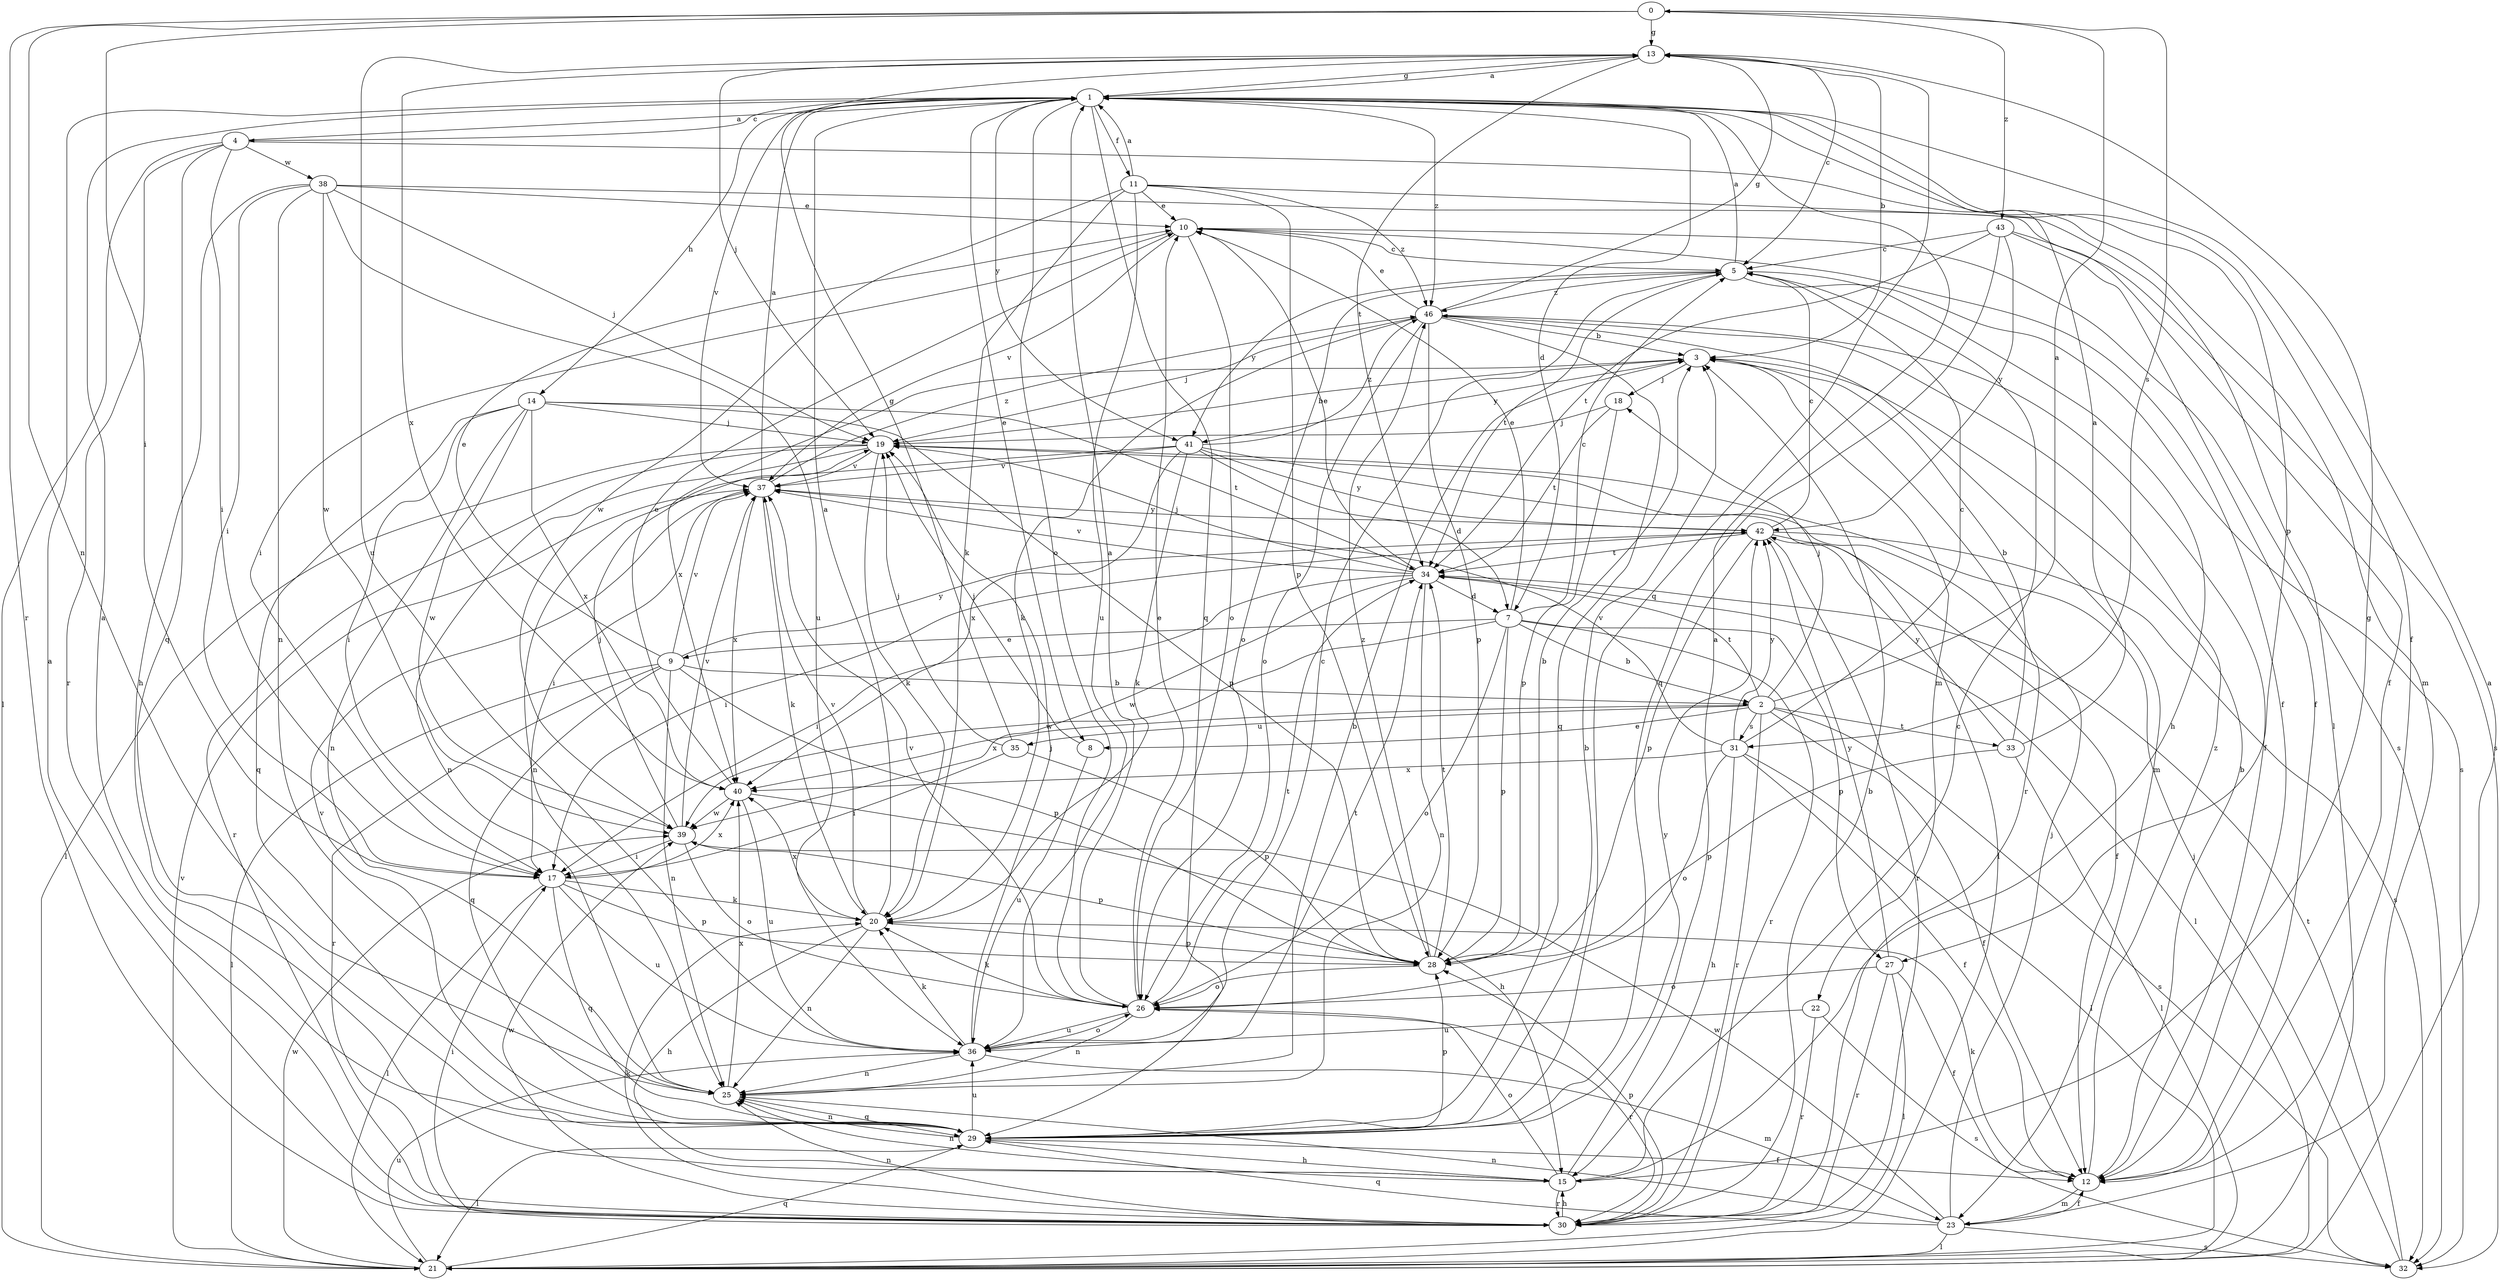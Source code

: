 strict digraph  {
0;
1;
2;
3;
4;
5;
7;
8;
9;
10;
11;
12;
13;
14;
15;
17;
18;
19;
20;
21;
22;
23;
25;
26;
27;
28;
29;
30;
31;
32;
33;
34;
35;
36;
37;
38;
39;
40;
41;
42;
43;
46;
0 -> 13  [label=g];
0 -> 17  [label=i];
0 -> 25  [label=n];
0 -> 30  [label=r];
0 -> 31  [label=s];
0 -> 43  [label=z];
1 -> 4  [label=c];
1 -> 7  [label=d];
1 -> 8  [label=e];
1 -> 11  [label=f];
1 -> 12  [label=f];
1 -> 13  [label=g];
1 -> 14  [label=h];
1 -> 26  [label=o];
1 -> 27  [label=p];
1 -> 29  [label=q];
1 -> 37  [label=v];
1 -> 41  [label=y];
1 -> 46  [label=z];
2 -> 0  [label=a];
2 -> 8  [label=e];
2 -> 12  [label=f];
2 -> 18  [label=j];
2 -> 30  [label=r];
2 -> 31  [label=s];
2 -> 32  [label=s];
2 -> 33  [label=t];
2 -> 34  [label=t];
2 -> 35  [label=u];
2 -> 40  [label=x];
3 -> 18  [label=j];
3 -> 22  [label=m];
3 -> 30  [label=r];
3 -> 40  [label=x];
3 -> 41  [label=y];
4 -> 1  [label=a];
4 -> 17  [label=i];
4 -> 21  [label=l];
4 -> 23  [label=m];
4 -> 29  [label=q];
4 -> 30  [label=r];
4 -> 38  [label=w];
5 -> 1  [label=a];
5 -> 15  [label=h];
5 -> 26  [label=o];
5 -> 32  [label=s];
5 -> 34  [label=t];
5 -> 41  [label=y];
5 -> 46  [label=z];
7 -> 2  [label=b];
7 -> 5  [label=c];
7 -> 9  [label=e];
7 -> 10  [label=e];
7 -> 26  [label=o];
7 -> 27  [label=p];
7 -> 28  [label=p];
7 -> 30  [label=r];
7 -> 39  [label=w];
8 -> 19  [label=j];
8 -> 36  [label=u];
9 -> 2  [label=b];
9 -> 10  [label=e];
9 -> 21  [label=l];
9 -> 25  [label=n];
9 -> 28  [label=p];
9 -> 29  [label=q];
9 -> 30  [label=r];
9 -> 37  [label=v];
9 -> 42  [label=y];
10 -> 5  [label=c];
10 -> 12  [label=f];
10 -> 17  [label=i];
10 -> 26  [label=o];
10 -> 32  [label=s];
10 -> 37  [label=v];
11 -> 1  [label=a];
11 -> 10  [label=e];
11 -> 20  [label=k];
11 -> 21  [label=l];
11 -> 28  [label=p];
11 -> 36  [label=u];
11 -> 39  [label=w];
11 -> 46  [label=z];
12 -> 3  [label=b];
12 -> 20  [label=k];
12 -> 23  [label=m];
12 -> 46  [label=z];
13 -> 1  [label=a];
13 -> 3  [label=b];
13 -> 5  [label=c];
13 -> 19  [label=j];
13 -> 29  [label=q];
13 -> 34  [label=t];
13 -> 36  [label=u];
13 -> 40  [label=x];
14 -> 17  [label=i];
14 -> 19  [label=j];
14 -> 25  [label=n];
14 -> 28  [label=p];
14 -> 29  [label=q];
14 -> 34  [label=t];
14 -> 39  [label=w];
14 -> 40  [label=x];
15 -> 1  [label=a];
15 -> 5  [label=c];
15 -> 13  [label=g];
15 -> 25  [label=n];
15 -> 26  [label=o];
15 -> 30  [label=r];
17 -> 20  [label=k];
17 -> 21  [label=l];
17 -> 28  [label=p];
17 -> 29  [label=q];
17 -> 36  [label=u];
17 -> 40  [label=x];
18 -> 19  [label=j];
18 -> 28  [label=p];
18 -> 34  [label=t];
19 -> 3  [label=b];
19 -> 20  [label=k];
19 -> 21  [label=l];
19 -> 25  [label=n];
19 -> 30  [label=r];
19 -> 37  [label=v];
20 -> 1  [label=a];
20 -> 15  [label=h];
20 -> 25  [label=n];
20 -> 28  [label=p];
20 -> 37  [label=v];
20 -> 40  [label=x];
21 -> 1  [label=a];
21 -> 29  [label=q];
21 -> 36  [label=u];
21 -> 37  [label=v];
21 -> 39  [label=w];
22 -> 30  [label=r];
22 -> 32  [label=s];
22 -> 36  [label=u];
23 -> 12  [label=f];
23 -> 19  [label=j];
23 -> 21  [label=l];
23 -> 25  [label=n];
23 -> 29  [label=q];
23 -> 32  [label=s];
23 -> 39  [label=w];
25 -> 3  [label=b];
25 -> 29  [label=q];
25 -> 40  [label=x];
26 -> 1  [label=a];
26 -> 10  [label=e];
26 -> 20  [label=k];
26 -> 25  [label=n];
26 -> 30  [label=r];
26 -> 34  [label=t];
26 -> 36  [label=u];
26 -> 37  [label=v];
27 -> 12  [label=f];
27 -> 21  [label=l];
27 -> 26  [label=o];
27 -> 30  [label=r];
27 -> 42  [label=y];
28 -> 3  [label=b];
28 -> 26  [label=o];
28 -> 34  [label=t];
28 -> 46  [label=z];
29 -> 1  [label=a];
29 -> 3  [label=b];
29 -> 12  [label=f];
29 -> 15  [label=h];
29 -> 21  [label=l];
29 -> 25  [label=n];
29 -> 28  [label=p];
29 -> 36  [label=u];
29 -> 37  [label=v];
29 -> 42  [label=y];
30 -> 1  [label=a];
30 -> 3  [label=b];
30 -> 15  [label=h];
30 -> 17  [label=i];
30 -> 20  [label=k];
30 -> 25  [label=n];
30 -> 28  [label=p];
30 -> 39  [label=w];
31 -> 5  [label=c];
31 -> 12  [label=f];
31 -> 15  [label=h];
31 -> 21  [label=l];
31 -> 26  [label=o];
31 -> 37  [label=v];
31 -> 40  [label=x];
31 -> 42  [label=y];
32 -> 19  [label=j];
32 -> 34  [label=t];
33 -> 1  [label=a];
33 -> 3  [label=b];
33 -> 21  [label=l];
33 -> 28  [label=p];
33 -> 42  [label=y];
34 -> 7  [label=d];
34 -> 10  [label=e];
34 -> 17  [label=i];
34 -> 19  [label=j];
34 -> 21  [label=l];
34 -> 25  [label=n];
34 -> 37  [label=v];
34 -> 39  [label=w];
35 -> 13  [label=g];
35 -> 17  [label=i];
35 -> 19  [label=j];
35 -> 28  [label=p];
36 -> 5  [label=c];
36 -> 19  [label=j];
36 -> 20  [label=k];
36 -> 23  [label=m];
36 -> 25  [label=n];
36 -> 26  [label=o];
36 -> 34  [label=t];
37 -> 1  [label=a];
37 -> 17  [label=i];
37 -> 20  [label=k];
37 -> 40  [label=x];
37 -> 42  [label=y];
37 -> 46  [label=z];
38 -> 10  [label=e];
38 -> 12  [label=f];
38 -> 15  [label=h];
38 -> 17  [label=i];
38 -> 19  [label=j];
38 -> 25  [label=n];
38 -> 36  [label=u];
38 -> 39  [label=w];
39 -> 17  [label=i];
39 -> 19  [label=j];
39 -> 26  [label=o];
39 -> 28  [label=p];
39 -> 37  [label=v];
40 -> 10  [label=e];
40 -> 15  [label=h];
40 -> 36  [label=u];
40 -> 39  [label=w];
41 -> 7  [label=d];
41 -> 20  [label=k];
41 -> 21  [label=l];
41 -> 25  [label=n];
41 -> 37  [label=v];
41 -> 40  [label=x];
41 -> 42  [label=y];
41 -> 46  [label=z];
42 -> 5  [label=c];
42 -> 12  [label=f];
42 -> 17  [label=i];
42 -> 28  [label=p];
42 -> 30  [label=r];
42 -> 32  [label=s];
42 -> 34  [label=t];
43 -> 5  [label=c];
43 -> 12  [label=f];
43 -> 29  [label=q];
43 -> 32  [label=s];
43 -> 34  [label=t];
43 -> 42  [label=y];
46 -> 3  [label=b];
46 -> 10  [label=e];
46 -> 12  [label=f];
46 -> 13  [label=g];
46 -> 19  [label=j];
46 -> 20  [label=k];
46 -> 23  [label=m];
46 -> 26  [label=o];
46 -> 28  [label=p];
46 -> 29  [label=q];
}
